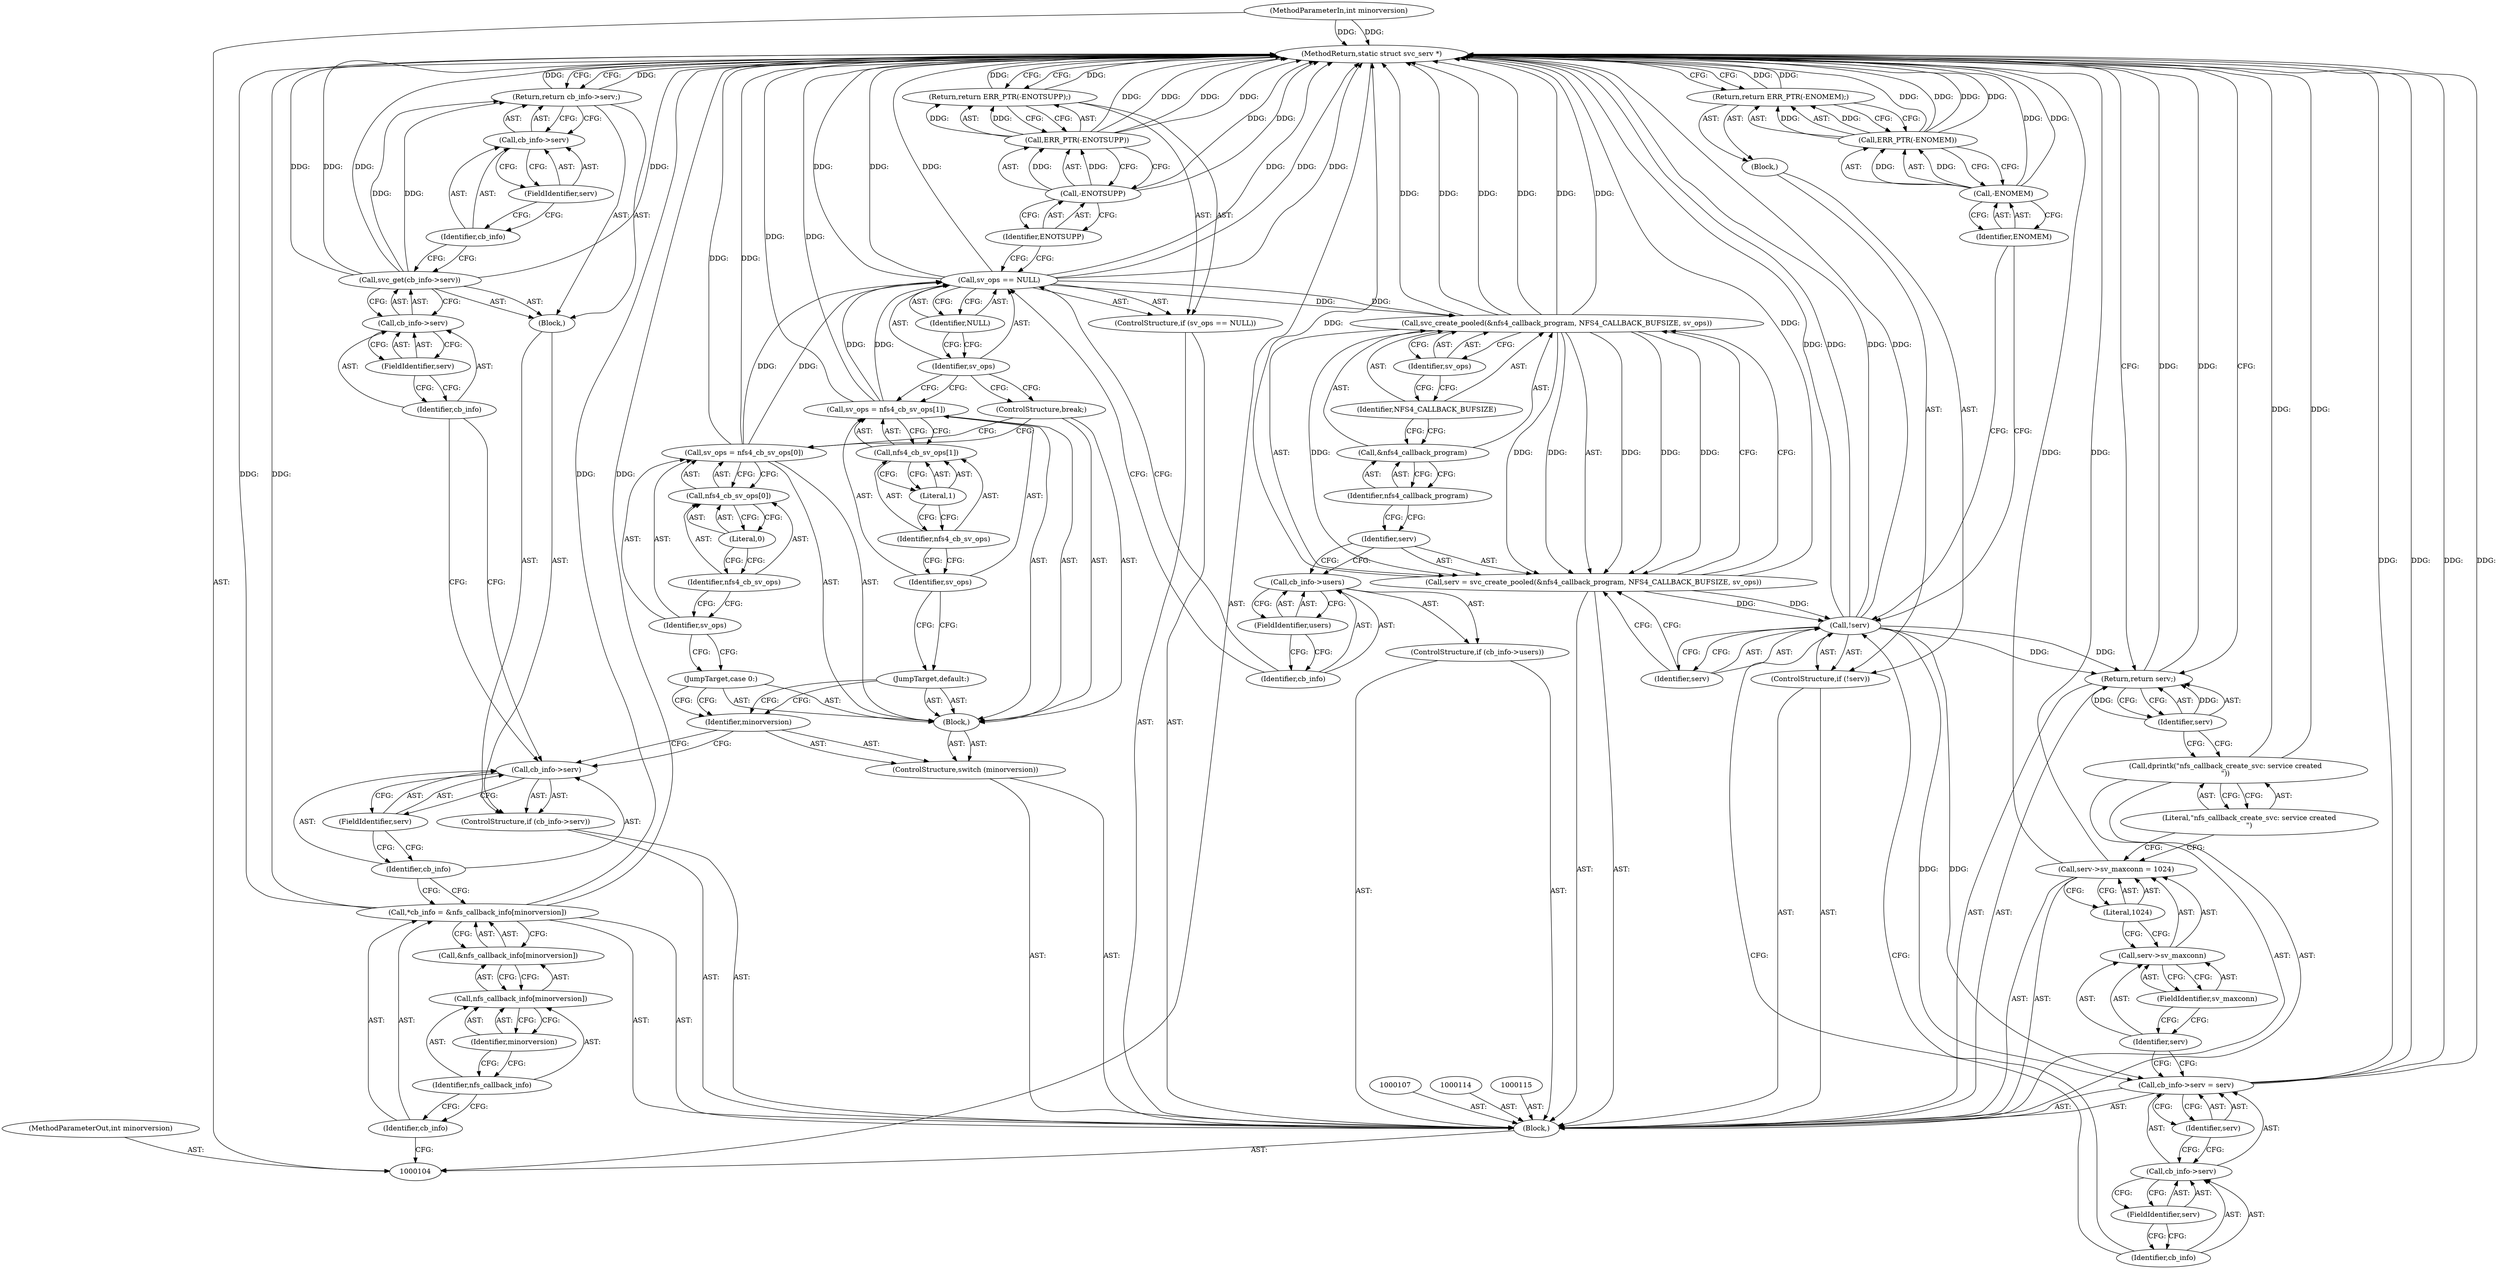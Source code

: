 digraph "0_linux_c70422f760c120480fee4de6c38804c72aa26bc1_4" {
"1000186" [label="(MethodReturn,static struct svc_serv *)"];
"1000105" [label="(MethodParameterIn,int minorversion)"];
"1000246" [label="(MethodParameterOut,int minorversion)"];
"1000116" [label="(ControlStructure,if (cb_info->serv))"];
"1000119" [label="(FieldIdentifier,serv)"];
"1000120" [label="(Block,)"];
"1000117" [label="(Call,cb_info->serv)"];
"1000118" [label="(Identifier,cb_info)"];
"1000122" [label="(Call,cb_info->serv)"];
"1000123" [label="(Identifier,cb_info)"];
"1000124" [label="(FieldIdentifier,serv)"];
"1000121" [label="(Call,svc_get(cb_info->serv))"];
"1000128" [label="(FieldIdentifier,serv)"];
"1000125" [label="(Return,return cb_info->serv;)"];
"1000126" [label="(Call,cb_info->serv)"];
"1000127" [label="(Identifier,cb_info)"];
"1000129" [label="(ControlStructure,switch (minorversion))"];
"1000131" [label="(Block,)"];
"1000130" [label="(Identifier,minorversion)"];
"1000106" [label="(Block,)"];
"1000132" [label="(JumpTarget,case 0:)"];
"1000135" [label="(Call,nfs4_cb_sv_ops[0])"];
"1000136" [label="(Identifier,nfs4_cb_sv_ops)"];
"1000133" [label="(Call,sv_ops = nfs4_cb_sv_ops[0])"];
"1000134" [label="(Identifier,sv_ops)"];
"1000137" [label="(Literal,0)"];
"1000138" [label="(ControlStructure,break;)"];
"1000139" [label="(JumpTarget,default:)"];
"1000142" [label="(Call,nfs4_cb_sv_ops[1])"];
"1000143" [label="(Identifier,nfs4_cb_sv_ops)"];
"1000140" [label="(Call,sv_ops = nfs4_cb_sv_ops[1])"];
"1000141" [label="(Identifier,sv_ops)"];
"1000144" [label="(Literal,1)"];
"1000145" [label="(ControlStructure,if (sv_ops == NULL))"];
"1000148" [label="(Identifier,NULL)"];
"1000146" [label="(Call,sv_ops == NULL)"];
"1000147" [label="(Identifier,sv_ops)"];
"1000151" [label="(Call,-ENOTSUPP)"];
"1000152" [label="(Identifier,ENOTSUPP)"];
"1000149" [label="(Return,return ERR_PTR(-ENOTSUPP);)"];
"1000150" [label="(Call,ERR_PTR(-ENOTSUPP))"];
"1000108" [label="(Call,*cb_info = &nfs_callback_info[minorversion])"];
"1000109" [label="(Identifier,cb_info)"];
"1000110" [label="(Call,&nfs_callback_info[minorversion])"];
"1000111" [label="(Call,nfs_callback_info[minorversion])"];
"1000112" [label="(Identifier,nfs_callback_info)"];
"1000113" [label="(Identifier,minorversion)"];
"1000153" [label="(ControlStructure,if (cb_info->users))"];
"1000156" [label="(FieldIdentifier,users)"];
"1000154" [label="(Call,cb_info->users)"];
"1000155" [label="(Identifier,cb_info)"];
"1000157" [label="(Call,serv = svc_create_pooled(&nfs4_callback_program, NFS4_CALLBACK_BUFSIZE, sv_ops))"];
"1000158" [label="(Identifier,serv)"];
"1000160" [label="(Call,&nfs4_callback_program)"];
"1000161" [label="(Identifier,nfs4_callback_program)"];
"1000162" [label="(Identifier,NFS4_CALLBACK_BUFSIZE)"];
"1000163" [label="(Identifier,sv_ops)"];
"1000159" [label="(Call,svc_create_pooled(&nfs4_callback_program, NFS4_CALLBACK_BUFSIZE, sv_ops))"];
"1000167" [label="(Block,)"];
"1000164" [label="(ControlStructure,if (!serv))"];
"1000165" [label="(Call,!serv)"];
"1000166" [label="(Identifier,serv)"];
"1000169" [label="(Call,ERR_PTR(-ENOMEM))"];
"1000170" [label="(Call,-ENOMEM)"];
"1000171" [label="(Identifier,ENOMEM)"];
"1000168" [label="(Return,return ERR_PTR(-ENOMEM);)"];
"1000172" [label="(Call,cb_info->serv = serv)"];
"1000173" [label="(Call,cb_info->serv)"];
"1000174" [label="(Identifier,cb_info)"];
"1000175" [label="(FieldIdentifier,serv)"];
"1000176" [label="(Identifier,serv)"];
"1000177" [label="(Call,serv->sv_maxconn = 1024)"];
"1000178" [label="(Call,serv->sv_maxconn)"];
"1000179" [label="(Identifier,serv)"];
"1000181" [label="(Literal,1024)"];
"1000180" [label="(FieldIdentifier,sv_maxconn)"];
"1000182" [label="(Call,dprintk(\"nfs_callback_create_svc: service created\n\"))"];
"1000183" [label="(Literal,\"nfs_callback_create_svc: service created\n\")"];
"1000184" [label="(Return,return serv;)"];
"1000185" [label="(Identifier,serv)"];
"1000186" -> "1000104"  [label="AST: "];
"1000186" -> "1000125"  [label="CFG: "];
"1000186" -> "1000149"  [label="CFG: "];
"1000186" -> "1000168"  [label="CFG: "];
"1000186" -> "1000184"  [label="CFG: "];
"1000168" -> "1000186"  [label="DDG: "];
"1000184" -> "1000186"  [label="DDG: "];
"1000125" -> "1000186"  [label="DDG: "];
"1000150" -> "1000186"  [label="DDG: "];
"1000150" -> "1000186"  [label="DDG: "];
"1000169" -> "1000186"  [label="DDG: "];
"1000169" -> "1000186"  [label="DDG: "];
"1000105" -> "1000186"  [label="DDG: "];
"1000159" -> "1000186"  [label="DDG: "];
"1000159" -> "1000186"  [label="DDG: "];
"1000159" -> "1000186"  [label="DDG: "];
"1000121" -> "1000186"  [label="DDG: "];
"1000121" -> "1000186"  [label="DDG: "];
"1000146" -> "1000186"  [label="DDG: "];
"1000146" -> "1000186"  [label="DDG: "];
"1000146" -> "1000186"  [label="DDG: "];
"1000108" -> "1000186"  [label="DDG: "];
"1000108" -> "1000186"  [label="DDG: "];
"1000165" -> "1000186"  [label="DDG: "];
"1000165" -> "1000186"  [label="DDG: "];
"1000182" -> "1000186"  [label="DDG: "];
"1000177" -> "1000186"  [label="DDG: "];
"1000157" -> "1000186"  [label="DDG: "];
"1000140" -> "1000186"  [label="DDG: "];
"1000151" -> "1000186"  [label="DDG: "];
"1000172" -> "1000186"  [label="DDG: "];
"1000172" -> "1000186"  [label="DDG: "];
"1000133" -> "1000186"  [label="DDG: "];
"1000170" -> "1000186"  [label="DDG: "];
"1000149" -> "1000186"  [label="DDG: "];
"1000105" -> "1000104"  [label="AST: "];
"1000105" -> "1000186"  [label="DDG: "];
"1000246" -> "1000104"  [label="AST: "];
"1000116" -> "1000106"  [label="AST: "];
"1000117" -> "1000116"  [label="AST: "];
"1000120" -> "1000116"  [label="AST: "];
"1000119" -> "1000117"  [label="AST: "];
"1000119" -> "1000118"  [label="CFG: "];
"1000117" -> "1000119"  [label="CFG: "];
"1000120" -> "1000116"  [label="AST: "];
"1000121" -> "1000120"  [label="AST: "];
"1000125" -> "1000120"  [label="AST: "];
"1000117" -> "1000116"  [label="AST: "];
"1000117" -> "1000119"  [label="CFG: "];
"1000118" -> "1000117"  [label="AST: "];
"1000119" -> "1000117"  [label="AST: "];
"1000123" -> "1000117"  [label="CFG: "];
"1000130" -> "1000117"  [label="CFG: "];
"1000118" -> "1000117"  [label="AST: "];
"1000118" -> "1000108"  [label="CFG: "];
"1000119" -> "1000118"  [label="CFG: "];
"1000122" -> "1000121"  [label="AST: "];
"1000122" -> "1000124"  [label="CFG: "];
"1000123" -> "1000122"  [label="AST: "];
"1000124" -> "1000122"  [label="AST: "];
"1000121" -> "1000122"  [label="CFG: "];
"1000123" -> "1000122"  [label="AST: "];
"1000123" -> "1000117"  [label="CFG: "];
"1000124" -> "1000123"  [label="CFG: "];
"1000124" -> "1000122"  [label="AST: "];
"1000124" -> "1000123"  [label="CFG: "];
"1000122" -> "1000124"  [label="CFG: "];
"1000121" -> "1000120"  [label="AST: "];
"1000121" -> "1000122"  [label="CFG: "];
"1000122" -> "1000121"  [label="AST: "];
"1000127" -> "1000121"  [label="CFG: "];
"1000121" -> "1000186"  [label="DDG: "];
"1000121" -> "1000186"  [label="DDG: "];
"1000121" -> "1000125"  [label="DDG: "];
"1000128" -> "1000126"  [label="AST: "];
"1000128" -> "1000127"  [label="CFG: "];
"1000126" -> "1000128"  [label="CFG: "];
"1000125" -> "1000120"  [label="AST: "];
"1000125" -> "1000126"  [label="CFG: "];
"1000126" -> "1000125"  [label="AST: "];
"1000186" -> "1000125"  [label="CFG: "];
"1000125" -> "1000186"  [label="DDG: "];
"1000121" -> "1000125"  [label="DDG: "];
"1000126" -> "1000125"  [label="AST: "];
"1000126" -> "1000128"  [label="CFG: "];
"1000127" -> "1000126"  [label="AST: "];
"1000128" -> "1000126"  [label="AST: "];
"1000125" -> "1000126"  [label="CFG: "];
"1000127" -> "1000126"  [label="AST: "];
"1000127" -> "1000121"  [label="CFG: "];
"1000128" -> "1000127"  [label="CFG: "];
"1000129" -> "1000106"  [label="AST: "];
"1000130" -> "1000129"  [label="AST: "];
"1000131" -> "1000129"  [label="AST: "];
"1000131" -> "1000129"  [label="AST: "];
"1000132" -> "1000131"  [label="AST: "];
"1000133" -> "1000131"  [label="AST: "];
"1000138" -> "1000131"  [label="AST: "];
"1000139" -> "1000131"  [label="AST: "];
"1000140" -> "1000131"  [label="AST: "];
"1000130" -> "1000129"  [label="AST: "];
"1000130" -> "1000117"  [label="CFG: "];
"1000132" -> "1000130"  [label="CFG: "];
"1000139" -> "1000130"  [label="CFG: "];
"1000106" -> "1000104"  [label="AST: "];
"1000107" -> "1000106"  [label="AST: "];
"1000108" -> "1000106"  [label="AST: "];
"1000114" -> "1000106"  [label="AST: "];
"1000115" -> "1000106"  [label="AST: "];
"1000116" -> "1000106"  [label="AST: "];
"1000129" -> "1000106"  [label="AST: "];
"1000145" -> "1000106"  [label="AST: "];
"1000153" -> "1000106"  [label="AST: "];
"1000157" -> "1000106"  [label="AST: "];
"1000164" -> "1000106"  [label="AST: "];
"1000172" -> "1000106"  [label="AST: "];
"1000177" -> "1000106"  [label="AST: "];
"1000182" -> "1000106"  [label="AST: "];
"1000184" -> "1000106"  [label="AST: "];
"1000132" -> "1000131"  [label="AST: "];
"1000132" -> "1000130"  [label="CFG: "];
"1000134" -> "1000132"  [label="CFG: "];
"1000135" -> "1000133"  [label="AST: "];
"1000135" -> "1000137"  [label="CFG: "];
"1000136" -> "1000135"  [label="AST: "];
"1000137" -> "1000135"  [label="AST: "];
"1000133" -> "1000135"  [label="CFG: "];
"1000136" -> "1000135"  [label="AST: "];
"1000136" -> "1000134"  [label="CFG: "];
"1000137" -> "1000136"  [label="CFG: "];
"1000133" -> "1000131"  [label="AST: "];
"1000133" -> "1000135"  [label="CFG: "];
"1000134" -> "1000133"  [label="AST: "];
"1000135" -> "1000133"  [label="AST: "];
"1000138" -> "1000133"  [label="CFG: "];
"1000133" -> "1000186"  [label="DDG: "];
"1000133" -> "1000146"  [label="DDG: "];
"1000134" -> "1000133"  [label="AST: "];
"1000134" -> "1000132"  [label="CFG: "];
"1000136" -> "1000134"  [label="CFG: "];
"1000137" -> "1000135"  [label="AST: "];
"1000137" -> "1000136"  [label="CFG: "];
"1000135" -> "1000137"  [label="CFG: "];
"1000138" -> "1000131"  [label="AST: "];
"1000138" -> "1000133"  [label="CFG: "];
"1000147" -> "1000138"  [label="CFG: "];
"1000139" -> "1000131"  [label="AST: "];
"1000139" -> "1000130"  [label="CFG: "];
"1000141" -> "1000139"  [label="CFG: "];
"1000142" -> "1000140"  [label="AST: "];
"1000142" -> "1000144"  [label="CFG: "];
"1000143" -> "1000142"  [label="AST: "];
"1000144" -> "1000142"  [label="AST: "];
"1000140" -> "1000142"  [label="CFG: "];
"1000143" -> "1000142"  [label="AST: "];
"1000143" -> "1000141"  [label="CFG: "];
"1000144" -> "1000143"  [label="CFG: "];
"1000140" -> "1000131"  [label="AST: "];
"1000140" -> "1000142"  [label="CFG: "];
"1000141" -> "1000140"  [label="AST: "];
"1000142" -> "1000140"  [label="AST: "];
"1000147" -> "1000140"  [label="CFG: "];
"1000140" -> "1000186"  [label="DDG: "];
"1000140" -> "1000146"  [label="DDG: "];
"1000141" -> "1000140"  [label="AST: "];
"1000141" -> "1000139"  [label="CFG: "];
"1000143" -> "1000141"  [label="CFG: "];
"1000144" -> "1000142"  [label="AST: "];
"1000144" -> "1000143"  [label="CFG: "];
"1000142" -> "1000144"  [label="CFG: "];
"1000145" -> "1000106"  [label="AST: "];
"1000146" -> "1000145"  [label="AST: "];
"1000149" -> "1000145"  [label="AST: "];
"1000148" -> "1000146"  [label="AST: "];
"1000148" -> "1000147"  [label="CFG: "];
"1000146" -> "1000148"  [label="CFG: "];
"1000146" -> "1000145"  [label="AST: "];
"1000146" -> "1000148"  [label="CFG: "];
"1000147" -> "1000146"  [label="AST: "];
"1000148" -> "1000146"  [label="AST: "];
"1000152" -> "1000146"  [label="CFG: "];
"1000155" -> "1000146"  [label="CFG: "];
"1000146" -> "1000186"  [label="DDG: "];
"1000146" -> "1000186"  [label="DDG: "];
"1000146" -> "1000186"  [label="DDG: "];
"1000140" -> "1000146"  [label="DDG: "];
"1000133" -> "1000146"  [label="DDG: "];
"1000146" -> "1000159"  [label="DDG: "];
"1000147" -> "1000146"  [label="AST: "];
"1000147" -> "1000138"  [label="CFG: "];
"1000147" -> "1000140"  [label="CFG: "];
"1000148" -> "1000147"  [label="CFG: "];
"1000151" -> "1000150"  [label="AST: "];
"1000151" -> "1000152"  [label="CFG: "];
"1000152" -> "1000151"  [label="AST: "];
"1000150" -> "1000151"  [label="CFG: "];
"1000151" -> "1000186"  [label="DDG: "];
"1000151" -> "1000150"  [label="DDG: "];
"1000152" -> "1000151"  [label="AST: "];
"1000152" -> "1000146"  [label="CFG: "];
"1000151" -> "1000152"  [label="CFG: "];
"1000149" -> "1000145"  [label="AST: "];
"1000149" -> "1000150"  [label="CFG: "];
"1000150" -> "1000149"  [label="AST: "];
"1000186" -> "1000149"  [label="CFG: "];
"1000149" -> "1000186"  [label="DDG: "];
"1000150" -> "1000149"  [label="DDG: "];
"1000150" -> "1000149"  [label="AST: "];
"1000150" -> "1000151"  [label="CFG: "];
"1000151" -> "1000150"  [label="AST: "];
"1000149" -> "1000150"  [label="CFG: "];
"1000150" -> "1000186"  [label="DDG: "];
"1000150" -> "1000186"  [label="DDG: "];
"1000150" -> "1000149"  [label="DDG: "];
"1000151" -> "1000150"  [label="DDG: "];
"1000108" -> "1000106"  [label="AST: "];
"1000108" -> "1000110"  [label="CFG: "];
"1000109" -> "1000108"  [label="AST: "];
"1000110" -> "1000108"  [label="AST: "];
"1000118" -> "1000108"  [label="CFG: "];
"1000108" -> "1000186"  [label="DDG: "];
"1000108" -> "1000186"  [label="DDG: "];
"1000109" -> "1000108"  [label="AST: "];
"1000109" -> "1000104"  [label="CFG: "];
"1000112" -> "1000109"  [label="CFG: "];
"1000110" -> "1000108"  [label="AST: "];
"1000110" -> "1000111"  [label="CFG: "];
"1000111" -> "1000110"  [label="AST: "];
"1000108" -> "1000110"  [label="CFG: "];
"1000111" -> "1000110"  [label="AST: "];
"1000111" -> "1000113"  [label="CFG: "];
"1000112" -> "1000111"  [label="AST: "];
"1000113" -> "1000111"  [label="AST: "];
"1000110" -> "1000111"  [label="CFG: "];
"1000112" -> "1000111"  [label="AST: "];
"1000112" -> "1000109"  [label="CFG: "];
"1000113" -> "1000112"  [label="CFG: "];
"1000113" -> "1000111"  [label="AST: "];
"1000113" -> "1000112"  [label="CFG: "];
"1000111" -> "1000113"  [label="CFG: "];
"1000153" -> "1000106"  [label="AST: "];
"1000154" -> "1000153"  [label="AST: "];
"1000156" -> "1000154"  [label="AST: "];
"1000156" -> "1000155"  [label="CFG: "];
"1000154" -> "1000156"  [label="CFG: "];
"1000154" -> "1000153"  [label="AST: "];
"1000154" -> "1000156"  [label="CFG: "];
"1000155" -> "1000154"  [label="AST: "];
"1000156" -> "1000154"  [label="AST: "];
"1000158" -> "1000154"  [label="CFG: "];
"1000155" -> "1000154"  [label="AST: "];
"1000155" -> "1000146"  [label="CFG: "];
"1000156" -> "1000155"  [label="CFG: "];
"1000157" -> "1000106"  [label="AST: "];
"1000157" -> "1000159"  [label="CFG: "];
"1000158" -> "1000157"  [label="AST: "];
"1000159" -> "1000157"  [label="AST: "];
"1000166" -> "1000157"  [label="CFG: "];
"1000157" -> "1000186"  [label="DDG: "];
"1000159" -> "1000157"  [label="DDG: "];
"1000159" -> "1000157"  [label="DDG: "];
"1000159" -> "1000157"  [label="DDG: "];
"1000157" -> "1000165"  [label="DDG: "];
"1000158" -> "1000157"  [label="AST: "];
"1000158" -> "1000154"  [label="CFG: "];
"1000161" -> "1000158"  [label="CFG: "];
"1000160" -> "1000159"  [label="AST: "];
"1000160" -> "1000161"  [label="CFG: "];
"1000161" -> "1000160"  [label="AST: "];
"1000162" -> "1000160"  [label="CFG: "];
"1000161" -> "1000160"  [label="AST: "];
"1000161" -> "1000158"  [label="CFG: "];
"1000160" -> "1000161"  [label="CFG: "];
"1000162" -> "1000159"  [label="AST: "];
"1000162" -> "1000160"  [label="CFG: "];
"1000163" -> "1000162"  [label="CFG: "];
"1000163" -> "1000159"  [label="AST: "];
"1000163" -> "1000162"  [label="CFG: "];
"1000159" -> "1000163"  [label="CFG: "];
"1000159" -> "1000157"  [label="AST: "];
"1000159" -> "1000163"  [label="CFG: "];
"1000160" -> "1000159"  [label="AST: "];
"1000162" -> "1000159"  [label="AST: "];
"1000163" -> "1000159"  [label="AST: "];
"1000157" -> "1000159"  [label="CFG: "];
"1000159" -> "1000186"  [label="DDG: "];
"1000159" -> "1000186"  [label="DDG: "];
"1000159" -> "1000186"  [label="DDG: "];
"1000159" -> "1000157"  [label="DDG: "];
"1000159" -> "1000157"  [label="DDG: "];
"1000159" -> "1000157"  [label="DDG: "];
"1000146" -> "1000159"  [label="DDG: "];
"1000167" -> "1000164"  [label="AST: "];
"1000168" -> "1000167"  [label="AST: "];
"1000164" -> "1000106"  [label="AST: "];
"1000165" -> "1000164"  [label="AST: "];
"1000167" -> "1000164"  [label="AST: "];
"1000165" -> "1000164"  [label="AST: "];
"1000165" -> "1000166"  [label="CFG: "];
"1000166" -> "1000165"  [label="AST: "];
"1000171" -> "1000165"  [label="CFG: "];
"1000174" -> "1000165"  [label="CFG: "];
"1000165" -> "1000186"  [label="DDG: "];
"1000165" -> "1000186"  [label="DDG: "];
"1000157" -> "1000165"  [label="DDG: "];
"1000165" -> "1000172"  [label="DDG: "];
"1000165" -> "1000184"  [label="DDG: "];
"1000166" -> "1000165"  [label="AST: "];
"1000166" -> "1000157"  [label="CFG: "];
"1000165" -> "1000166"  [label="CFG: "];
"1000169" -> "1000168"  [label="AST: "];
"1000169" -> "1000170"  [label="CFG: "];
"1000170" -> "1000169"  [label="AST: "];
"1000168" -> "1000169"  [label="CFG: "];
"1000169" -> "1000186"  [label="DDG: "];
"1000169" -> "1000186"  [label="DDG: "];
"1000169" -> "1000168"  [label="DDG: "];
"1000170" -> "1000169"  [label="DDG: "];
"1000170" -> "1000169"  [label="AST: "];
"1000170" -> "1000171"  [label="CFG: "];
"1000171" -> "1000170"  [label="AST: "];
"1000169" -> "1000170"  [label="CFG: "];
"1000170" -> "1000186"  [label="DDG: "];
"1000170" -> "1000169"  [label="DDG: "];
"1000171" -> "1000170"  [label="AST: "];
"1000171" -> "1000165"  [label="CFG: "];
"1000170" -> "1000171"  [label="CFG: "];
"1000168" -> "1000167"  [label="AST: "];
"1000168" -> "1000169"  [label="CFG: "];
"1000169" -> "1000168"  [label="AST: "];
"1000186" -> "1000168"  [label="CFG: "];
"1000168" -> "1000186"  [label="DDG: "];
"1000169" -> "1000168"  [label="DDG: "];
"1000172" -> "1000106"  [label="AST: "];
"1000172" -> "1000176"  [label="CFG: "];
"1000173" -> "1000172"  [label="AST: "];
"1000176" -> "1000172"  [label="AST: "];
"1000179" -> "1000172"  [label="CFG: "];
"1000172" -> "1000186"  [label="DDG: "];
"1000172" -> "1000186"  [label="DDG: "];
"1000165" -> "1000172"  [label="DDG: "];
"1000173" -> "1000172"  [label="AST: "];
"1000173" -> "1000175"  [label="CFG: "];
"1000174" -> "1000173"  [label="AST: "];
"1000175" -> "1000173"  [label="AST: "];
"1000176" -> "1000173"  [label="CFG: "];
"1000174" -> "1000173"  [label="AST: "];
"1000174" -> "1000165"  [label="CFG: "];
"1000175" -> "1000174"  [label="CFG: "];
"1000175" -> "1000173"  [label="AST: "];
"1000175" -> "1000174"  [label="CFG: "];
"1000173" -> "1000175"  [label="CFG: "];
"1000176" -> "1000172"  [label="AST: "];
"1000176" -> "1000173"  [label="CFG: "];
"1000172" -> "1000176"  [label="CFG: "];
"1000177" -> "1000106"  [label="AST: "];
"1000177" -> "1000181"  [label="CFG: "];
"1000178" -> "1000177"  [label="AST: "];
"1000181" -> "1000177"  [label="AST: "];
"1000183" -> "1000177"  [label="CFG: "];
"1000177" -> "1000186"  [label="DDG: "];
"1000178" -> "1000177"  [label="AST: "];
"1000178" -> "1000180"  [label="CFG: "];
"1000179" -> "1000178"  [label="AST: "];
"1000180" -> "1000178"  [label="AST: "];
"1000181" -> "1000178"  [label="CFG: "];
"1000179" -> "1000178"  [label="AST: "];
"1000179" -> "1000172"  [label="CFG: "];
"1000180" -> "1000179"  [label="CFG: "];
"1000181" -> "1000177"  [label="AST: "];
"1000181" -> "1000178"  [label="CFG: "];
"1000177" -> "1000181"  [label="CFG: "];
"1000180" -> "1000178"  [label="AST: "];
"1000180" -> "1000179"  [label="CFG: "];
"1000178" -> "1000180"  [label="CFG: "];
"1000182" -> "1000106"  [label="AST: "];
"1000182" -> "1000183"  [label="CFG: "];
"1000183" -> "1000182"  [label="AST: "];
"1000185" -> "1000182"  [label="CFG: "];
"1000182" -> "1000186"  [label="DDG: "];
"1000183" -> "1000182"  [label="AST: "];
"1000183" -> "1000177"  [label="CFG: "];
"1000182" -> "1000183"  [label="CFG: "];
"1000184" -> "1000106"  [label="AST: "];
"1000184" -> "1000185"  [label="CFG: "];
"1000185" -> "1000184"  [label="AST: "];
"1000186" -> "1000184"  [label="CFG: "];
"1000184" -> "1000186"  [label="DDG: "];
"1000185" -> "1000184"  [label="DDG: "];
"1000165" -> "1000184"  [label="DDG: "];
"1000185" -> "1000184"  [label="AST: "];
"1000185" -> "1000182"  [label="CFG: "];
"1000184" -> "1000185"  [label="CFG: "];
"1000185" -> "1000184"  [label="DDG: "];
}

